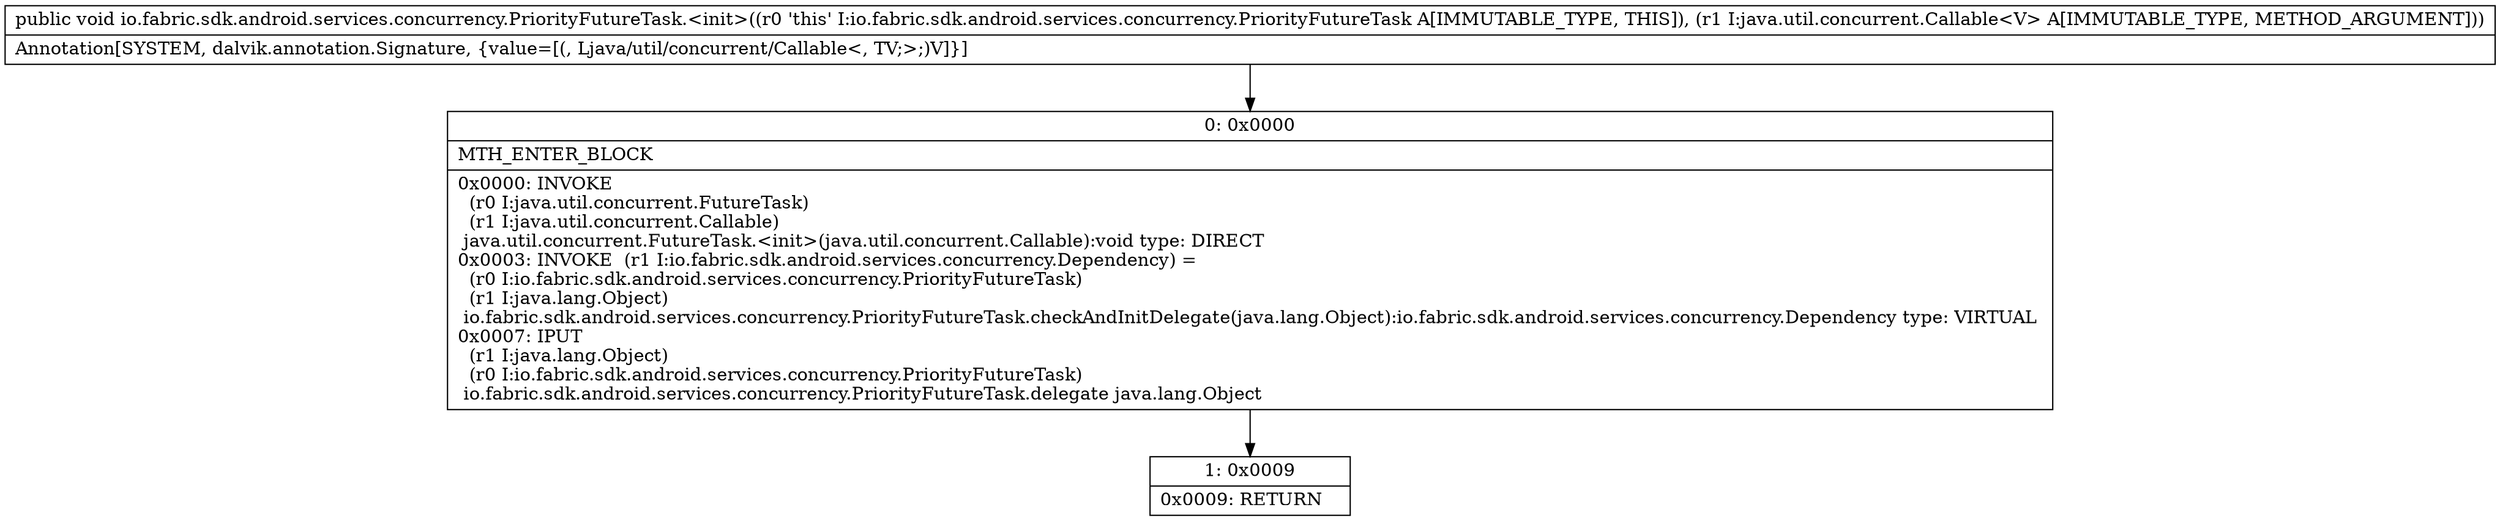 digraph "CFG forio.fabric.sdk.android.services.concurrency.PriorityFutureTask.\<init\>(Ljava\/util\/concurrent\/Callable;)V" {
Node_0 [shape=record,label="{0\:\ 0x0000|MTH_ENTER_BLOCK\l|0x0000: INVOKE  \l  (r0 I:java.util.concurrent.FutureTask)\l  (r1 I:java.util.concurrent.Callable)\l java.util.concurrent.FutureTask.\<init\>(java.util.concurrent.Callable):void type: DIRECT \l0x0003: INVOKE  (r1 I:io.fabric.sdk.android.services.concurrency.Dependency) = \l  (r0 I:io.fabric.sdk.android.services.concurrency.PriorityFutureTask)\l  (r1 I:java.lang.Object)\l io.fabric.sdk.android.services.concurrency.PriorityFutureTask.checkAndInitDelegate(java.lang.Object):io.fabric.sdk.android.services.concurrency.Dependency type: VIRTUAL \l0x0007: IPUT  \l  (r1 I:java.lang.Object)\l  (r0 I:io.fabric.sdk.android.services.concurrency.PriorityFutureTask)\l io.fabric.sdk.android.services.concurrency.PriorityFutureTask.delegate java.lang.Object \l}"];
Node_1 [shape=record,label="{1\:\ 0x0009|0x0009: RETURN   \l}"];
MethodNode[shape=record,label="{public void io.fabric.sdk.android.services.concurrency.PriorityFutureTask.\<init\>((r0 'this' I:io.fabric.sdk.android.services.concurrency.PriorityFutureTask A[IMMUTABLE_TYPE, THIS]), (r1 I:java.util.concurrent.Callable\<V\> A[IMMUTABLE_TYPE, METHOD_ARGUMENT]))  | Annotation[SYSTEM, dalvik.annotation.Signature, \{value=[(, Ljava\/util\/concurrent\/Callable\<, TV;\>;)V]\}]\l}"];
MethodNode -> Node_0;
Node_0 -> Node_1;
}

